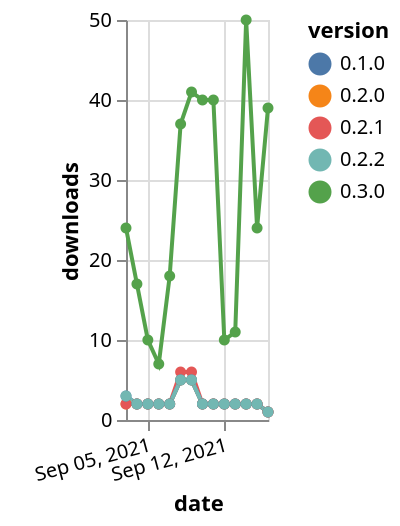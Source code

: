 {"$schema": "https://vega.github.io/schema/vega-lite/v5.json", "description": "A simple bar chart with embedded data.", "data": {"values": [{"date": "2021-09-03", "total": 4099, "delta": 2, "version": "0.2.0"}, {"date": "2021-09-04", "total": 4101, "delta": 2, "version": "0.2.0"}, {"date": "2021-09-05", "total": 4103, "delta": 2, "version": "0.2.0"}, {"date": "2021-09-06", "total": 4105, "delta": 2, "version": "0.2.0"}, {"date": "2021-09-07", "total": 4107, "delta": 2, "version": "0.2.0"}, {"date": "2021-09-08", "total": 4112, "delta": 5, "version": "0.2.0"}, {"date": "2021-09-09", "total": 4117, "delta": 5, "version": "0.2.0"}, {"date": "2021-09-10", "total": 4119, "delta": 2, "version": "0.2.0"}, {"date": "2021-09-11", "total": 4121, "delta": 2, "version": "0.2.0"}, {"date": "2021-09-12", "total": 4123, "delta": 2, "version": "0.2.0"}, {"date": "2021-09-13", "total": 4125, "delta": 2, "version": "0.2.0"}, {"date": "2021-09-14", "total": 4127, "delta": 2, "version": "0.2.0"}, {"date": "2021-09-15", "total": 4129, "delta": 2, "version": "0.2.0"}, {"date": "2021-09-16", "total": 4130, "delta": 1, "version": "0.2.0"}, {"date": "2021-09-03", "total": 11056, "delta": 2, "version": "0.2.1"}, {"date": "2021-09-04", "total": 11058, "delta": 2, "version": "0.2.1"}, {"date": "2021-09-05", "total": 11060, "delta": 2, "version": "0.2.1"}, {"date": "2021-09-06", "total": 11062, "delta": 2, "version": "0.2.1"}, {"date": "2021-09-07", "total": 11064, "delta": 2, "version": "0.2.1"}, {"date": "2021-09-08", "total": 11070, "delta": 6, "version": "0.2.1"}, {"date": "2021-09-09", "total": 11076, "delta": 6, "version": "0.2.1"}, {"date": "2021-09-10", "total": 11078, "delta": 2, "version": "0.2.1"}, {"date": "2021-09-11", "total": 11080, "delta": 2, "version": "0.2.1"}, {"date": "2021-09-12", "total": 11082, "delta": 2, "version": "0.2.1"}, {"date": "2021-09-13", "total": 11084, "delta": 2, "version": "0.2.1"}, {"date": "2021-09-14", "total": 11086, "delta": 2, "version": "0.2.1"}, {"date": "2021-09-15", "total": 11088, "delta": 2, "version": "0.2.1"}, {"date": "2021-09-16", "total": 11089, "delta": 1, "version": "0.2.1"}, {"date": "2021-09-03", "total": 43277, "delta": 24, "version": "0.3.0"}, {"date": "2021-09-04", "total": 43294, "delta": 17, "version": "0.3.0"}, {"date": "2021-09-05", "total": 43304, "delta": 10, "version": "0.3.0"}, {"date": "2021-09-06", "total": 43311, "delta": 7, "version": "0.3.0"}, {"date": "2021-09-07", "total": 43329, "delta": 18, "version": "0.3.0"}, {"date": "2021-09-08", "total": 43366, "delta": 37, "version": "0.3.0"}, {"date": "2021-09-09", "total": 43407, "delta": 41, "version": "0.3.0"}, {"date": "2021-09-10", "total": 43447, "delta": 40, "version": "0.3.0"}, {"date": "2021-09-11", "total": 43487, "delta": 40, "version": "0.3.0"}, {"date": "2021-09-12", "total": 43497, "delta": 10, "version": "0.3.0"}, {"date": "2021-09-13", "total": 43508, "delta": 11, "version": "0.3.0"}, {"date": "2021-09-14", "total": 43558, "delta": 50, "version": "0.3.0"}, {"date": "2021-09-15", "total": 43582, "delta": 24, "version": "0.3.0"}, {"date": "2021-09-16", "total": 43621, "delta": 39, "version": "0.3.0"}, {"date": "2021-09-03", "total": 3810, "delta": 3, "version": "0.1.0"}, {"date": "2021-09-04", "total": 3812, "delta": 2, "version": "0.1.0"}, {"date": "2021-09-05", "total": 3814, "delta": 2, "version": "0.1.0"}, {"date": "2021-09-06", "total": 3816, "delta": 2, "version": "0.1.0"}, {"date": "2021-09-07", "total": 3818, "delta": 2, "version": "0.1.0"}, {"date": "2021-09-08", "total": 3823, "delta": 5, "version": "0.1.0"}, {"date": "2021-09-09", "total": 3828, "delta": 5, "version": "0.1.0"}, {"date": "2021-09-10", "total": 3830, "delta": 2, "version": "0.1.0"}, {"date": "2021-09-11", "total": 3832, "delta": 2, "version": "0.1.0"}, {"date": "2021-09-12", "total": 3834, "delta": 2, "version": "0.1.0"}, {"date": "2021-09-13", "total": 3836, "delta": 2, "version": "0.1.0"}, {"date": "2021-09-14", "total": 3838, "delta": 2, "version": "0.1.0"}, {"date": "2021-09-15", "total": 3840, "delta": 2, "version": "0.1.0"}, {"date": "2021-09-16", "total": 3841, "delta": 1, "version": "0.1.0"}, {"date": "2021-09-03", "total": 6508, "delta": 3, "version": "0.2.2"}, {"date": "2021-09-04", "total": 6510, "delta": 2, "version": "0.2.2"}, {"date": "2021-09-05", "total": 6512, "delta": 2, "version": "0.2.2"}, {"date": "2021-09-06", "total": 6514, "delta": 2, "version": "0.2.2"}, {"date": "2021-09-07", "total": 6516, "delta": 2, "version": "0.2.2"}, {"date": "2021-09-08", "total": 6521, "delta": 5, "version": "0.2.2"}, {"date": "2021-09-09", "total": 6526, "delta": 5, "version": "0.2.2"}, {"date": "2021-09-10", "total": 6528, "delta": 2, "version": "0.2.2"}, {"date": "2021-09-11", "total": 6530, "delta": 2, "version": "0.2.2"}, {"date": "2021-09-12", "total": 6532, "delta": 2, "version": "0.2.2"}, {"date": "2021-09-13", "total": 6534, "delta": 2, "version": "0.2.2"}, {"date": "2021-09-14", "total": 6536, "delta": 2, "version": "0.2.2"}, {"date": "2021-09-15", "total": 6538, "delta": 2, "version": "0.2.2"}, {"date": "2021-09-16", "total": 6539, "delta": 1, "version": "0.2.2"}]}, "width": "container", "mark": {"type": "line", "point": {"filled": true}}, "encoding": {"x": {"field": "date", "type": "temporal", "timeUnit": "yearmonthdate", "title": "date", "axis": {"labelAngle": -15}}, "y": {"field": "delta", "type": "quantitative", "title": "downloads"}, "color": {"field": "version", "type": "nominal"}, "tooltip": {"field": "delta"}}}